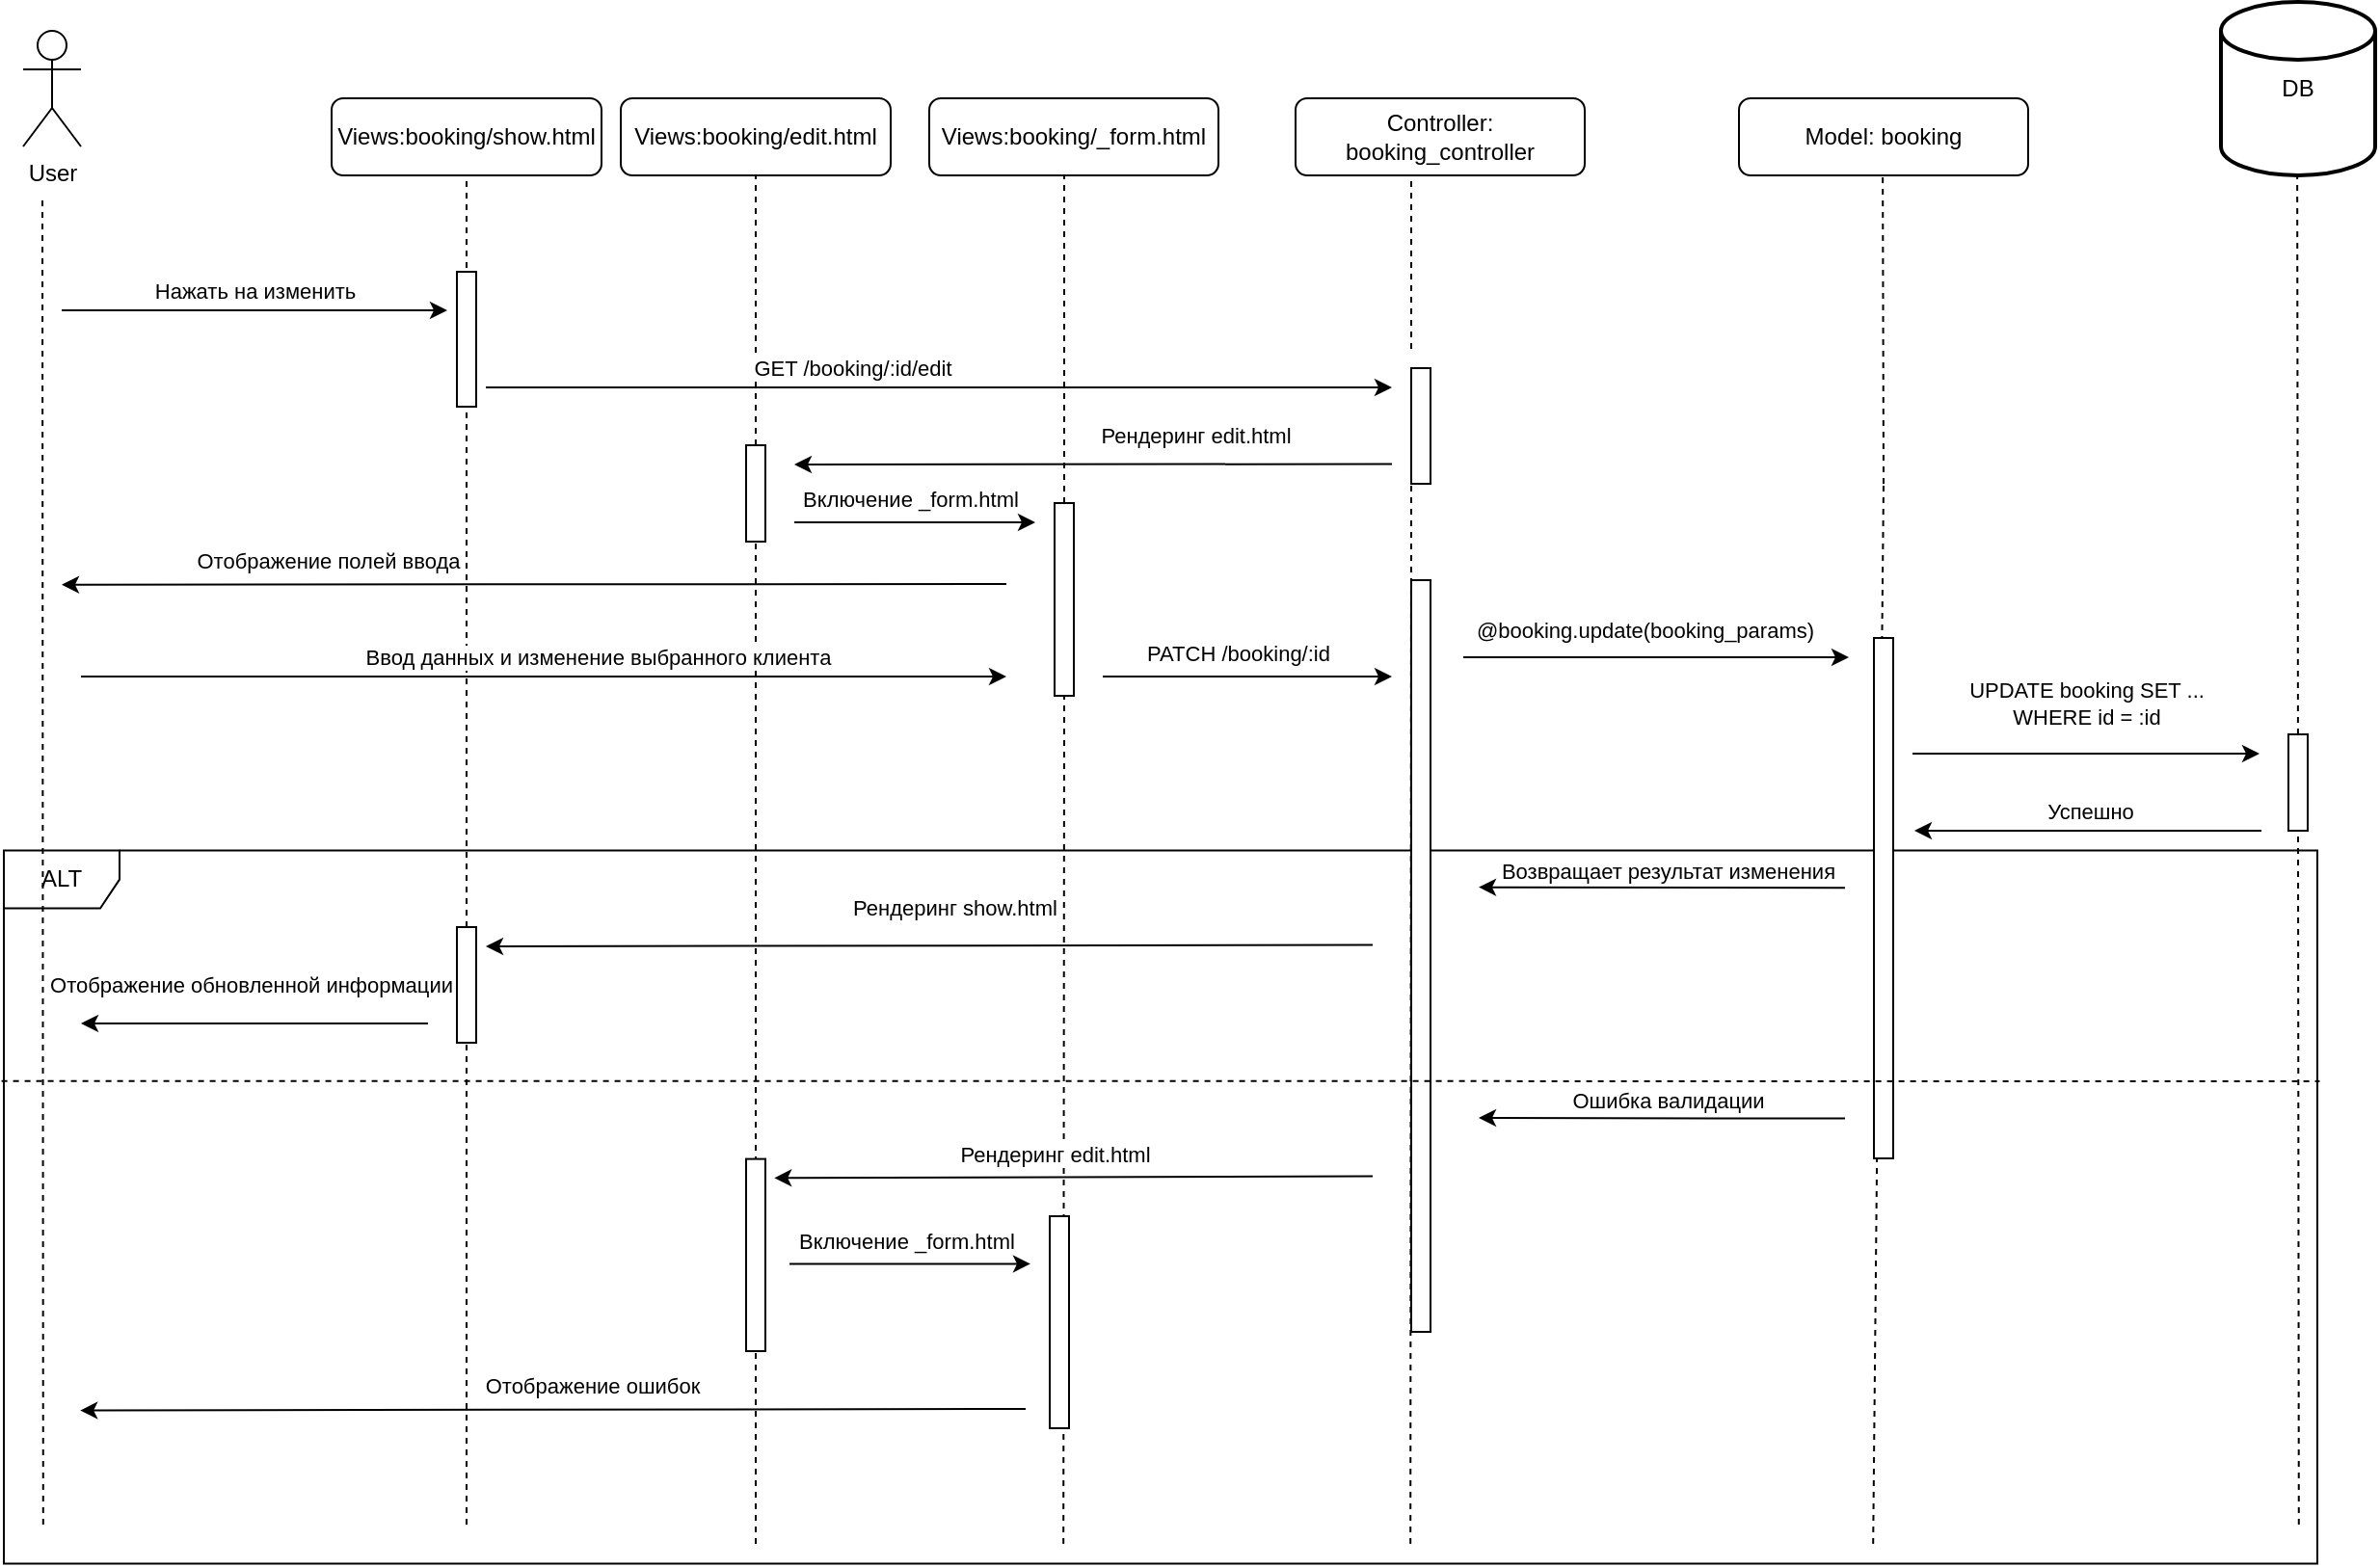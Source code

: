 <mxfile version="26.0.8">
  <diagram name="Страница — 1" id="695ID7bgG2WFHrSCJuuI">
    <mxGraphModel dx="1434" dy="1998" grid="1" gridSize="10" guides="1" tooltips="1" connect="1" arrows="1" fold="1" page="1" pageScale="1" pageWidth="827" pageHeight="1169" math="0" shadow="0">
      <root>
        <mxCell id="0" />
        <mxCell id="1" parent="0" />
        <mxCell id="ADWUg5MJCirPzeo2uPr1-7" value="ALT" style="shape=umlFrame;whiteSpace=wrap;html=1;pointerEvents=0;" parent="1" vertex="1">
          <mxGeometry x="70" y="360.31" width="1200" height="370" as="geometry" />
        </mxCell>
        <mxCell id="zl0BZrbLmQ8mZboYd0fY-1" value="Views:booking/show.html" style="rounded=1;whiteSpace=wrap;html=1;" parent="1" vertex="1">
          <mxGeometry x="240" y="-30" width="140" height="40" as="geometry" />
        </mxCell>
        <mxCell id="zl0BZrbLmQ8mZboYd0fY-2" value="Views:booking/edit.html" style="rounded=1;whiteSpace=wrap;html=1;" parent="1" vertex="1">
          <mxGeometry x="390" y="-30" width="140" height="40" as="geometry" />
        </mxCell>
        <mxCell id="zl0BZrbLmQ8mZboYd0fY-3" value="Controller: booking_controller" style="rounded=1;whiteSpace=wrap;html=1;" parent="1" vertex="1">
          <mxGeometry x="740" y="-30" width="150" height="40" as="geometry" />
        </mxCell>
        <mxCell id="zl0BZrbLmQ8mZboYd0fY-4" value="Model: booking" style="rounded=1;whiteSpace=wrap;html=1;" parent="1" vertex="1">
          <mxGeometry x="970" y="-30" width="150" height="40" as="geometry" />
        </mxCell>
        <mxCell id="zl0BZrbLmQ8mZboYd0fY-6" value="DB" style="strokeWidth=2;html=1;shape=mxgraph.flowchart.database;whiteSpace=wrap;" parent="1" vertex="1">
          <mxGeometry x="1220" y="-80" width="80" height="90" as="geometry" />
        </mxCell>
        <mxCell id="zl0BZrbLmQ8mZboYd0fY-7" value="User" style="shape=umlActor;verticalLabelPosition=bottom;verticalAlign=top;html=1;" parent="1" vertex="1">
          <mxGeometry x="80" y="-65" width="30" height="60" as="geometry" />
        </mxCell>
        <mxCell id="zl0BZrbLmQ8mZboYd0fY-8" value="" style="endArrow=none;dashed=1;html=1;rounded=0;entryX=0.5;entryY=1;entryDx=0;entryDy=0;" parent="1" source="j1bbp8KOwzvHQ2oXoYyj-13" target="zl0BZrbLmQ8mZboYd0fY-1" edge="1">
          <mxGeometry width="50" height="50" relative="1" as="geometry">
            <mxPoint x="310" y="470" as="sourcePoint" />
            <mxPoint x="320" y="130" as="targetPoint" />
          </mxGeometry>
        </mxCell>
        <mxCell id="zl0BZrbLmQ8mZboYd0fY-9" value="" style="endArrow=none;dashed=1;html=1;rounded=0;entryX=0.5;entryY=1;entryDx=0;entryDy=0;exitX=0.325;exitY=0.972;exitDx=0;exitDy=0;exitPerimeter=0;" parent="1" source="ADWUg5MJCirPzeo2uPr1-7" edge="1">
          <mxGeometry width="50" height="50" relative="1" as="geometry">
            <mxPoint x="460" y="470" as="sourcePoint" />
            <mxPoint x="460" y="10" as="targetPoint" />
          </mxGeometry>
        </mxCell>
        <mxCell id="zl0BZrbLmQ8mZboYd0fY-10" value="" style="endArrow=none;dashed=1;html=1;rounded=0;entryX=0.5;entryY=1;entryDx=0;entryDy=0;" parent="1" edge="1">
          <mxGeometry width="50" height="50" relative="1" as="geometry">
            <mxPoint x="800" y="100" as="sourcePoint" />
            <mxPoint x="800" y="10" as="targetPoint" />
          </mxGeometry>
        </mxCell>
        <mxCell id="zl0BZrbLmQ8mZboYd0fY-11" value="" style="endArrow=none;dashed=1;html=1;rounded=0;entryX=0.5;entryY=1;entryDx=0;entryDy=0;" parent="1" edge="1">
          <mxGeometry width="50" height="50" relative="1" as="geometry">
            <mxPoint x="1045" y="170" as="sourcePoint" />
            <mxPoint x="1044.57" y="10" as="targetPoint" />
          </mxGeometry>
        </mxCell>
        <mxCell id="zl0BZrbLmQ8mZboYd0fY-12" value="" style="endArrow=none;dashed=1;html=1;rounded=0;entryX=0.5;entryY=1;entryDx=0;entryDy=0;" parent="1" source="QBLKQdz6iIuvLNrxdn-J-20" edge="1">
          <mxGeometry width="50" height="50" relative="1" as="geometry">
            <mxPoint x="1260" y="480" as="sourcePoint" />
            <mxPoint x="1259.57" y="10" as="targetPoint" />
          </mxGeometry>
        </mxCell>
        <mxCell id="zl0BZrbLmQ8mZboYd0fY-13" value="" style="rounded=0;whiteSpace=wrap;html=1;" parent="1" vertex="1">
          <mxGeometry x="305" y="60" width="10" height="70" as="geometry" />
        </mxCell>
        <mxCell id="zl0BZrbLmQ8mZboYd0fY-14" value="" style="endArrow=none;dashed=1;html=1;rounded=0;exitX=0.017;exitY=0.945;exitDx=0;exitDy=0;exitPerimeter=0;" parent="1" source="ADWUg5MJCirPzeo2uPr1-7" edge="1">
          <mxGeometry width="50" height="50" relative="1" as="geometry">
            <mxPoint x="90" y="480" as="sourcePoint" />
            <mxPoint x="90" y="20" as="targetPoint" />
          </mxGeometry>
        </mxCell>
        <mxCell id="zl0BZrbLmQ8mZboYd0fY-15" value="" style="endArrow=classic;html=1;rounded=0;" parent="1" edge="1">
          <mxGeometry width="50" height="50" relative="1" as="geometry">
            <mxPoint x="100" y="80" as="sourcePoint" />
            <mxPoint x="300" y="80" as="targetPoint" />
          </mxGeometry>
        </mxCell>
        <mxCell id="zl0BZrbLmQ8mZboYd0fY-23" value="Нажать на изменить" style="edgeLabel;html=1;align=center;verticalAlign=middle;resizable=0;points=[];" parent="zl0BZrbLmQ8mZboYd0fY-15" vertex="1" connectable="0">
          <mxGeometry x="0.11" y="1" relative="1" as="geometry">
            <mxPoint x="-11" y="-9" as="offset" />
          </mxGeometry>
        </mxCell>
        <mxCell id="zl0BZrbLmQ8mZboYd0fY-17" value="" style="endArrow=classic;html=1;rounded=0;" parent="1" edge="1">
          <mxGeometry width="50" height="50" relative="1" as="geometry">
            <mxPoint x="320" y="120" as="sourcePoint" />
            <mxPoint x="790" y="120" as="targetPoint" />
          </mxGeometry>
        </mxCell>
        <mxCell id="zl0BZrbLmQ8mZboYd0fY-16" value="" style="rounded=0;whiteSpace=wrap;html=1;" parent="1" vertex="1">
          <mxGeometry x="800" y="110" width="10" height="60" as="geometry" />
        </mxCell>
        <mxCell id="zl0BZrbLmQ8mZboYd0fY-20" value="" style="endArrow=none;dashed=1;html=1;rounded=0;entryX=0.5;entryY=1;entryDx=0;entryDy=0;exitX=0.808;exitY=0.972;exitDx=0;exitDy=0;exitPerimeter=0;" parent="1" source="ADWUg5MJCirPzeo2uPr1-7" edge="1">
          <mxGeometry width="50" height="50" relative="1" as="geometry">
            <mxPoint x="1045" y="480" as="sourcePoint" />
            <mxPoint x="1045" y="170" as="targetPoint" />
          </mxGeometry>
        </mxCell>
        <mxCell id="zl0BZrbLmQ8mZboYd0fY-24" value="GET /booking/:id/edit" style="edgeLabel;html=1;align=center;verticalAlign=middle;resizable=0;points=[];" parent="1" vertex="1" connectable="0">
          <mxGeometry x="510.004" y="110.0" as="geometry" />
        </mxCell>
        <mxCell id="zl0BZrbLmQ8mZboYd0fY-34" value="" style="endArrow=none;dashed=1;html=1;rounded=0;entryX=0;entryY=1;entryDx=0;entryDy=0;exitX=0.608;exitY=0.972;exitDx=0;exitDy=0;exitPerimeter=0;" parent="1" source="ADWUg5MJCirPzeo2uPr1-7" target="zl0BZrbLmQ8mZboYd0fY-16" edge="1">
          <mxGeometry width="50" height="50" relative="1" as="geometry">
            <mxPoint x="800" y="480" as="sourcePoint" />
            <mxPoint x="830" y="260" as="targetPoint" />
          </mxGeometry>
        </mxCell>
        <mxCell id="zl0BZrbLmQ8mZboYd0fY-38" value="" style="endArrow=classic;html=1;rounded=0;" parent="1" edge="1">
          <mxGeometry width="50" height="50" relative="1" as="geometry">
            <mxPoint x="780" y="409.31" as="sourcePoint" />
            <mxPoint x="320" y="410" as="targetPoint" />
          </mxGeometry>
        </mxCell>
        <mxCell id="zl0BZrbLmQ8mZboYd0fY-39" value="Рендеринг show.html" style="edgeLabel;html=1;align=center;verticalAlign=middle;resizable=0;points=[];" parent="1" vertex="1" connectable="0">
          <mxGeometry x="565.004" y="380.0" as="geometry">
            <mxPoint x="-2" y="10" as="offset" />
          </mxGeometry>
        </mxCell>
        <mxCell id="zl0BZrbLmQ8mZboYd0fY-41" value="" style="endArrow=classic;html=1;rounded=0;" parent="1" edge="1">
          <mxGeometry width="50" height="50" relative="1" as="geometry">
            <mxPoint x="290" y="450" as="sourcePoint" />
            <mxPoint x="110" y="450" as="targetPoint" />
          </mxGeometry>
        </mxCell>
        <mxCell id="zl0BZrbLmQ8mZboYd0fY-42" value="Отображение обновленной информации" style="edgeLabel;html=1;align=center;verticalAlign=middle;resizable=0;points=[];" parent="1" vertex="1" connectable="0">
          <mxGeometry x="200.004" y="420.0" as="geometry">
            <mxPoint x="-2" y="10" as="offset" />
          </mxGeometry>
        </mxCell>
        <mxCell id="QBLKQdz6iIuvLNrxdn-J-4" value="" style="endArrow=classic;html=1;rounded=0;" parent="1" edge="1">
          <mxGeometry width="50" height="50" relative="1" as="geometry">
            <mxPoint x="827" y="260" as="sourcePoint" />
            <mxPoint x="1027" y="260" as="targetPoint" />
          </mxGeometry>
        </mxCell>
        <mxCell id="QBLKQdz6iIuvLNrxdn-J-5" value="@booking.update(booking_params)" style="edgeLabel;html=1;align=center;verticalAlign=middle;resizable=0;points=[];" parent="1" vertex="1" connectable="0">
          <mxGeometry x="930.004" y="240.0" as="geometry">
            <mxPoint x="-9" y="6" as="offset" />
          </mxGeometry>
        </mxCell>
        <mxCell id="QBLKQdz6iIuvLNrxdn-J-8" value="" style="rounded=0;whiteSpace=wrap;html=1;" parent="1" vertex="1">
          <mxGeometry x="1040" y="250" width="10" height="270" as="geometry" />
        </mxCell>
        <mxCell id="QBLKQdz6iIuvLNrxdn-J-17" value="" style="endArrow=classic;html=1;rounded=0;" parent="1" edge="1">
          <mxGeometry width="50" height="50" relative="1" as="geometry">
            <mxPoint x="1025" y="379.62" as="sourcePoint" />
            <mxPoint x="835" y="379.31" as="targetPoint" />
          </mxGeometry>
        </mxCell>
        <mxCell id="QBLKQdz6iIuvLNrxdn-J-18" value="Возвращает результат изменения" style="edgeLabel;html=1;align=center;verticalAlign=middle;resizable=0;points=[];" parent="1" vertex="1" connectable="0">
          <mxGeometry x="935.004" y="360.31" as="geometry">
            <mxPoint x="-2" y="10" as="offset" />
          </mxGeometry>
        </mxCell>
        <mxCell id="QBLKQdz6iIuvLNrxdn-J-21" value="" style="endArrow=classic;html=1;rounded=0;" parent="1" edge="1">
          <mxGeometry width="50" height="50" relative="1" as="geometry">
            <mxPoint x="1060" y="310" as="sourcePoint" />
            <mxPoint x="1240" y="310" as="targetPoint" />
          </mxGeometry>
        </mxCell>
        <mxCell id="QBLKQdz6iIuvLNrxdn-J-22" value="UPDATE booking SET ...&lt;br&gt;WHERE id = :id" style="edgeLabel;html=1;align=center;verticalAlign=middle;resizable=0;points=[];" parent="1" vertex="1" connectable="0">
          <mxGeometry x="1160.004" y="280.0" as="geometry">
            <mxPoint x="-10" y="4" as="offset" />
          </mxGeometry>
        </mxCell>
        <mxCell id="QBLKQdz6iIuvLNrxdn-J-23" value="" style="endArrow=classic;html=1;rounded=0;" parent="1" edge="1">
          <mxGeometry width="50" height="50" relative="1" as="geometry">
            <mxPoint x="1241" y="350" as="sourcePoint" />
            <mxPoint x="1061" y="350" as="targetPoint" />
          </mxGeometry>
        </mxCell>
        <mxCell id="QBLKQdz6iIuvLNrxdn-J-24" value="Успешно" style="edgeLabel;html=1;align=center;verticalAlign=middle;resizable=0;points=[];" parent="1" vertex="1" connectable="0">
          <mxGeometry x="1160.004" y="335.0" as="geometry">
            <mxPoint x="-8" y="5" as="offset" />
          </mxGeometry>
        </mxCell>
        <mxCell id="j1bbp8KOwzvHQ2oXoYyj-1" value="" style="rounded=0;whiteSpace=wrap;html=1;" parent="1" vertex="1">
          <mxGeometry x="455" y="150" width="10" height="50" as="geometry" />
        </mxCell>
        <mxCell id="j1bbp8KOwzvHQ2oXoYyj-2" value="" style="endArrow=classic;html=1;rounded=0;" parent="1" edge="1">
          <mxGeometry width="50" height="50" relative="1" as="geometry">
            <mxPoint x="790" y="159.74" as="sourcePoint" />
            <mxPoint x="480" y="160" as="targetPoint" />
          </mxGeometry>
        </mxCell>
        <mxCell id="j1bbp8KOwzvHQ2oXoYyj-3" value="Рендеринг edit.html" style="edgeLabel;html=1;align=center;verticalAlign=middle;resizable=0;points=[];" parent="1" vertex="1" connectable="0">
          <mxGeometry x="690.004" y="135.0" as="geometry">
            <mxPoint x="-2" y="10" as="offset" />
          </mxGeometry>
        </mxCell>
        <mxCell id="j1bbp8KOwzvHQ2oXoYyj-4" value="" style="endArrow=classic;html=1;rounded=0;" parent="1" edge="1">
          <mxGeometry width="50" height="50" relative="1" as="geometry">
            <mxPoint x="590" y="222" as="sourcePoint" />
            <mxPoint x="100" y="222.34" as="targetPoint" />
          </mxGeometry>
        </mxCell>
        <mxCell id="j1bbp8KOwzvHQ2oXoYyj-5" value="Отображение полей ввода" style="edgeLabel;html=1;align=center;verticalAlign=middle;resizable=0;points=[];" parent="1" vertex="1" connectable="0">
          <mxGeometry x="240.004" y="200.0" as="geometry">
            <mxPoint x="-2" y="10" as="offset" />
          </mxGeometry>
        </mxCell>
        <mxCell id="j1bbp8KOwzvHQ2oXoYyj-7" value="" style="endArrow=classic;html=1;rounded=0;" parent="1" edge="1">
          <mxGeometry width="50" height="50" relative="1" as="geometry">
            <mxPoint x="110" y="270" as="sourcePoint" />
            <mxPoint x="590" y="270" as="targetPoint" />
          </mxGeometry>
        </mxCell>
        <mxCell id="j1bbp8KOwzvHQ2oXoYyj-8" value="Ввод данных и изменение выбранного клиента" style="edgeLabel;html=1;align=center;verticalAlign=middle;resizable=0;points=[];" parent="j1bbp8KOwzvHQ2oXoYyj-7" vertex="1" connectable="0">
          <mxGeometry x="0.344" y="-1" relative="1" as="geometry">
            <mxPoint x="-55" y="-11" as="offset" />
          </mxGeometry>
        </mxCell>
        <mxCell id="j1bbp8KOwzvHQ2oXoYyj-9" value="" style="endArrow=classic;html=1;rounded=0;" parent="1" edge="1">
          <mxGeometry width="50" height="50" relative="1" as="geometry">
            <mxPoint x="640" y="270" as="sourcePoint" />
            <mxPoint x="790" y="270" as="targetPoint" />
          </mxGeometry>
        </mxCell>
        <mxCell id="j1bbp8KOwzvHQ2oXoYyj-10" value="PATCH /booking/:id" style="edgeLabel;html=1;align=center;verticalAlign=middle;resizable=0;points=[];" parent="1" vertex="1" connectable="0">
          <mxGeometry x="720.004" y="260.0" as="geometry">
            <mxPoint x="-10" y="-2" as="offset" />
          </mxGeometry>
        </mxCell>
        <mxCell id="j1bbp8KOwzvHQ2oXoYyj-11" value="" style="rounded=0;whiteSpace=wrap;html=1;" parent="1" vertex="1">
          <mxGeometry x="800" y="220" width="10" height="390" as="geometry" />
        </mxCell>
        <mxCell id="j1bbp8KOwzvHQ2oXoYyj-14" value="" style="endArrow=none;dashed=1;html=1;rounded=0;entryX=0.5;entryY=1;entryDx=0;entryDy=0;exitX=0.2;exitY=0.945;exitDx=0;exitDy=0;exitPerimeter=0;" parent="1" source="ADWUg5MJCirPzeo2uPr1-7" target="j1bbp8KOwzvHQ2oXoYyj-13" edge="1">
          <mxGeometry width="50" height="50" relative="1" as="geometry">
            <mxPoint x="310" y="470" as="sourcePoint" />
            <mxPoint x="310" y="10" as="targetPoint" />
          </mxGeometry>
        </mxCell>
        <mxCell id="j1bbp8KOwzvHQ2oXoYyj-13" value="" style="rounded=0;whiteSpace=wrap;html=1;" parent="1" vertex="1">
          <mxGeometry x="305" y="400" width="10" height="60" as="geometry" />
        </mxCell>
        <mxCell id="j1bbp8KOwzvHQ2oXoYyj-16" value="" style="endArrow=none;dashed=1;html=1;rounded=0;entryX=0.5;entryY=1;entryDx=0;entryDy=0;exitX=0.992;exitY=0.945;exitDx=0;exitDy=0;exitPerimeter=0;" parent="1" source="ADWUg5MJCirPzeo2uPr1-7" target="QBLKQdz6iIuvLNrxdn-J-20" edge="1">
          <mxGeometry width="50" height="50" relative="1" as="geometry">
            <mxPoint x="1260" y="480" as="sourcePoint" />
            <mxPoint x="1259.57" y="10" as="targetPoint" />
          </mxGeometry>
        </mxCell>
        <mxCell id="QBLKQdz6iIuvLNrxdn-J-20" value="" style="rounded=0;whiteSpace=wrap;html=1;" parent="1" vertex="1">
          <mxGeometry x="1255" y="300" width="10" height="50" as="geometry" />
        </mxCell>
        <mxCell id="ADWUg5MJCirPzeo2uPr1-1" value="Views:booking/_form.html" style="rounded=1;whiteSpace=wrap;html=1;" parent="1" vertex="1">
          <mxGeometry x="550" y="-30" width="150" height="40" as="geometry" />
        </mxCell>
        <mxCell id="ADWUg5MJCirPzeo2uPr1-2" value="" style="endArrow=none;dashed=1;html=1;rounded=0;entryX=0.5;entryY=1;entryDx=0;entryDy=0;" parent="1" source="ADWUg5MJCirPzeo2uPr1-3" edge="1">
          <mxGeometry width="50" height="50" relative="1" as="geometry">
            <mxPoint x="620" y="470" as="sourcePoint" />
            <mxPoint x="620" y="10" as="targetPoint" />
          </mxGeometry>
        </mxCell>
        <mxCell id="ADWUg5MJCirPzeo2uPr1-4" value="" style="endArrow=classic;html=1;rounded=0;" parent="1" edge="1">
          <mxGeometry width="50" height="50" relative="1" as="geometry">
            <mxPoint x="480" y="190" as="sourcePoint" />
            <mxPoint x="605" y="190" as="targetPoint" />
          </mxGeometry>
        </mxCell>
        <mxCell id="ADWUg5MJCirPzeo2uPr1-5" value="Включение _form.html" style="edgeLabel;html=1;align=center;verticalAlign=middle;resizable=0;points=[];" parent="1" vertex="1" connectable="0">
          <mxGeometry x="550.004" y="180.0" as="geometry">
            <mxPoint x="-10" y="-2" as="offset" />
          </mxGeometry>
        </mxCell>
        <mxCell id="ADWUg5MJCirPzeo2uPr1-6" value="" style="endArrow=none;dashed=1;html=1;rounded=0;entryX=0.5;entryY=1;entryDx=0;entryDy=0;exitX=0.458;exitY=0.972;exitDx=0;exitDy=0;exitPerimeter=0;" parent="1" source="ADWUg5MJCirPzeo2uPr1-7" target="ADWUg5MJCirPzeo2uPr1-3" edge="1">
          <mxGeometry width="50" height="50" relative="1" as="geometry">
            <mxPoint x="620" y="470" as="sourcePoint" />
            <mxPoint x="620" y="10" as="targetPoint" />
          </mxGeometry>
        </mxCell>
        <mxCell id="ADWUg5MJCirPzeo2uPr1-3" value="" style="rounded=0;whiteSpace=wrap;html=1;" parent="1" vertex="1">
          <mxGeometry x="615" y="180" width="10" height="100" as="geometry" />
        </mxCell>
        <mxCell id="ADWUg5MJCirPzeo2uPr1-8" value="" style="endArrow=classic;html=1;rounded=0;" parent="1" edge="1">
          <mxGeometry width="50" height="50" relative="1" as="geometry">
            <mxPoint x="1025" y="499.31" as="sourcePoint" />
            <mxPoint x="835" y="499" as="targetPoint" />
          </mxGeometry>
        </mxCell>
        <mxCell id="ADWUg5MJCirPzeo2uPr1-9" value="Ошибка валидации" style="edgeLabel;html=1;align=center;verticalAlign=middle;resizable=0;points=[];" parent="1" vertex="1" connectable="0">
          <mxGeometry x="935.004" y="480.0" as="geometry">
            <mxPoint x="-2" y="10" as="offset" />
          </mxGeometry>
        </mxCell>
        <mxCell id="ADWUg5MJCirPzeo2uPr1-10" value="" style="endArrow=classic;html=1;rounded=0;entryX=0.333;entryY=0.459;entryDx=0;entryDy=0;entryPerimeter=0;" parent="1" target="ADWUg5MJCirPzeo2uPr1-7" edge="1">
          <mxGeometry width="50" height="50" relative="1" as="geometry">
            <mxPoint x="780" y="529.31" as="sourcePoint" />
            <mxPoint x="650" y="530" as="targetPoint" />
          </mxGeometry>
        </mxCell>
        <mxCell id="ADWUg5MJCirPzeo2uPr1-11" value="Рендеринг edit.html" style="edgeLabel;html=1;align=center;verticalAlign=middle;resizable=0;points=[];" parent="1" vertex="1" connectable="0">
          <mxGeometry x="500.004" y="510.0" as="geometry">
            <mxPoint x="115" y="8" as="offset" />
          </mxGeometry>
        </mxCell>
        <mxCell id="ADWUg5MJCirPzeo2uPr1-12" value="" style="rounded=0;whiteSpace=wrap;html=1;" parent="1" vertex="1">
          <mxGeometry x="455" y="520.31" width="10" height="99.69" as="geometry" />
        </mxCell>
        <mxCell id="ADWUg5MJCirPzeo2uPr1-13" value="" style="endArrow=classic;html=1;rounded=0;" parent="1" edge="1">
          <mxGeometry width="50" height="50" relative="1" as="geometry">
            <mxPoint x="477.5" y="574.74" as="sourcePoint" />
            <mxPoint x="602.5" y="574.74" as="targetPoint" />
          </mxGeometry>
        </mxCell>
        <mxCell id="ADWUg5MJCirPzeo2uPr1-14" value="Включение _form.html" style="edgeLabel;html=1;align=center;verticalAlign=middle;resizable=0;points=[];" parent="1" vertex="1" connectable="0">
          <mxGeometry x="547.504" y="564.74" as="geometry">
            <mxPoint x="-10" y="-2" as="offset" />
          </mxGeometry>
        </mxCell>
        <mxCell id="ADWUg5MJCirPzeo2uPr1-15" value="" style="rounded=0;whiteSpace=wrap;html=1;" parent="1" vertex="1">
          <mxGeometry x="612.5" y="550" width="10" height="110" as="geometry" />
        </mxCell>
        <mxCell id="ADWUg5MJCirPzeo2uPr1-16" value="" style="endArrow=classic;html=1;rounded=0;entryX=0.033;entryY=0.785;entryDx=0;entryDy=0;entryPerimeter=0;" parent="1" target="ADWUg5MJCirPzeo2uPr1-7" edge="1">
          <mxGeometry width="50" height="50" relative="1" as="geometry">
            <mxPoint x="600" y="650" as="sourcePoint" />
            <mxPoint x="290" y="650.69" as="targetPoint" />
          </mxGeometry>
        </mxCell>
        <mxCell id="ADWUg5MJCirPzeo2uPr1-17" value="Отображение ошибок" style="edgeLabel;html=1;align=center;verticalAlign=middle;resizable=0;points=[];" parent="1" vertex="1" connectable="0">
          <mxGeometry x="260.004" y="630.0" as="geometry">
            <mxPoint x="115" y="8" as="offset" />
          </mxGeometry>
        </mxCell>
        <mxCell id="ADWUg5MJCirPzeo2uPr1-18" value="" style="endArrow=none;dashed=1;html=1;rounded=0;exitX=-0.001;exitY=0.323;exitDx=0;exitDy=0;exitPerimeter=0;" parent="1" source="ADWUg5MJCirPzeo2uPr1-7" edge="1">
          <mxGeometry width="50" height="50" relative="1" as="geometry">
            <mxPoint x="80.0" y="479.82" as="sourcePoint" />
            <mxPoint x="1271.2" y="480" as="targetPoint" />
          </mxGeometry>
        </mxCell>
      </root>
    </mxGraphModel>
  </diagram>
</mxfile>
